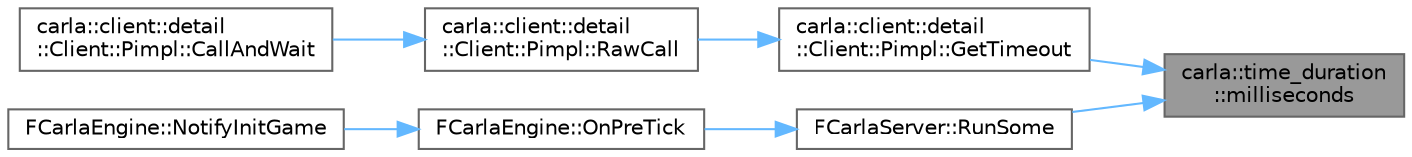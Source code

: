 digraph "carla::time_duration::milliseconds"
{
 // INTERACTIVE_SVG=YES
 // LATEX_PDF_SIZE
  bgcolor="transparent";
  edge [fontname=Helvetica,fontsize=10,labelfontname=Helvetica,labelfontsize=10];
  node [fontname=Helvetica,fontsize=10,shape=box,height=0.2,width=0.4];
  rankdir="RL";
  Node1 [id="Node000001",label="carla::time_duration\l::milliseconds",height=0.2,width=0.4,color="gray40", fillcolor="grey60", style="filled", fontcolor="black",tooltip=" "];
  Node1 -> Node2 [id="edge1_Node000001_Node000002",dir="back",color="steelblue1",style="solid",tooltip=" "];
  Node2 [id="Node000002",label="carla::client::detail\l::Client::Pimpl::GetTimeout",height=0.2,width=0.4,color="grey40", fillcolor="white", style="filled",URL="$dc/de1/classcarla_1_1client_1_1detail_1_1Client_1_1Pimpl.html#a85526e185c87534691d623faa9df2b8a",tooltip=" "];
  Node2 -> Node3 [id="edge2_Node000002_Node000003",dir="back",color="steelblue1",style="solid",tooltip=" "];
  Node3 [id="Node000003",label="carla::client::detail\l::Client::Pimpl::RawCall",height=0.2,width=0.4,color="grey40", fillcolor="white", style="filled",URL="$dc/de1/classcarla_1_1client_1_1detail_1_1Client_1_1Pimpl.html#a467f0f8620522ef64473a686ad43baa4",tooltip=" "];
  Node3 -> Node4 [id="edge3_Node000003_Node000004",dir="back",color="steelblue1",style="solid",tooltip=" "];
  Node4 [id="Node000004",label="carla::client::detail\l::Client::Pimpl::CallAndWait",height=0.2,width=0.4,color="grey40", fillcolor="white", style="filled",URL="$dc/de1/classcarla_1_1client_1_1detail_1_1Client_1_1Pimpl.html#adda5cd1104173f80cd8a7c9cd1e077d8",tooltip=" "];
  Node1 -> Node5 [id="edge4_Node000001_Node000005",dir="back",color="steelblue1",style="solid",tooltip=" "];
  Node5 [id="Node000005",label="FCarlaServer::RunSome",height=0.2,width=0.4,color="grey40", fillcolor="white", style="filled",URL="$da/dd6/classFCarlaServer.html#a1cab979a8d06ca16747c0fcf72dcfdc6",tooltip=" "];
  Node5 -> Node6 [id="edge5_Node000005_Node000006",dir="back",color="steelblue1",style="solid",tooltip=" "];
  Node6 [id="Node000006",label="FCarlaEngine::OnPreTick",height=0.2,width=0.4,color="grey40", fillcolor="white", style="filled",URL="$dc/d49/classFCarlaEngine.html#a1d6c0de9d084612778c34175ab248670",tooltip=" "];
  Node6 -> Node7 [id="edge6_Node000006_Node000007",dir="back",color="steelblue1",style="solid",tooltip=" "];
  Node7 [id="Node000007",label="FCarlaEngine::NotifyInitGame",height=0.2,width=0.4,color="grey40", fillcolor="white", style="filled",URL="$dc/d49/classFCarlaEngine.html#ab8d13063cde985781237dd7da308227e",tooltip=" "];
}
